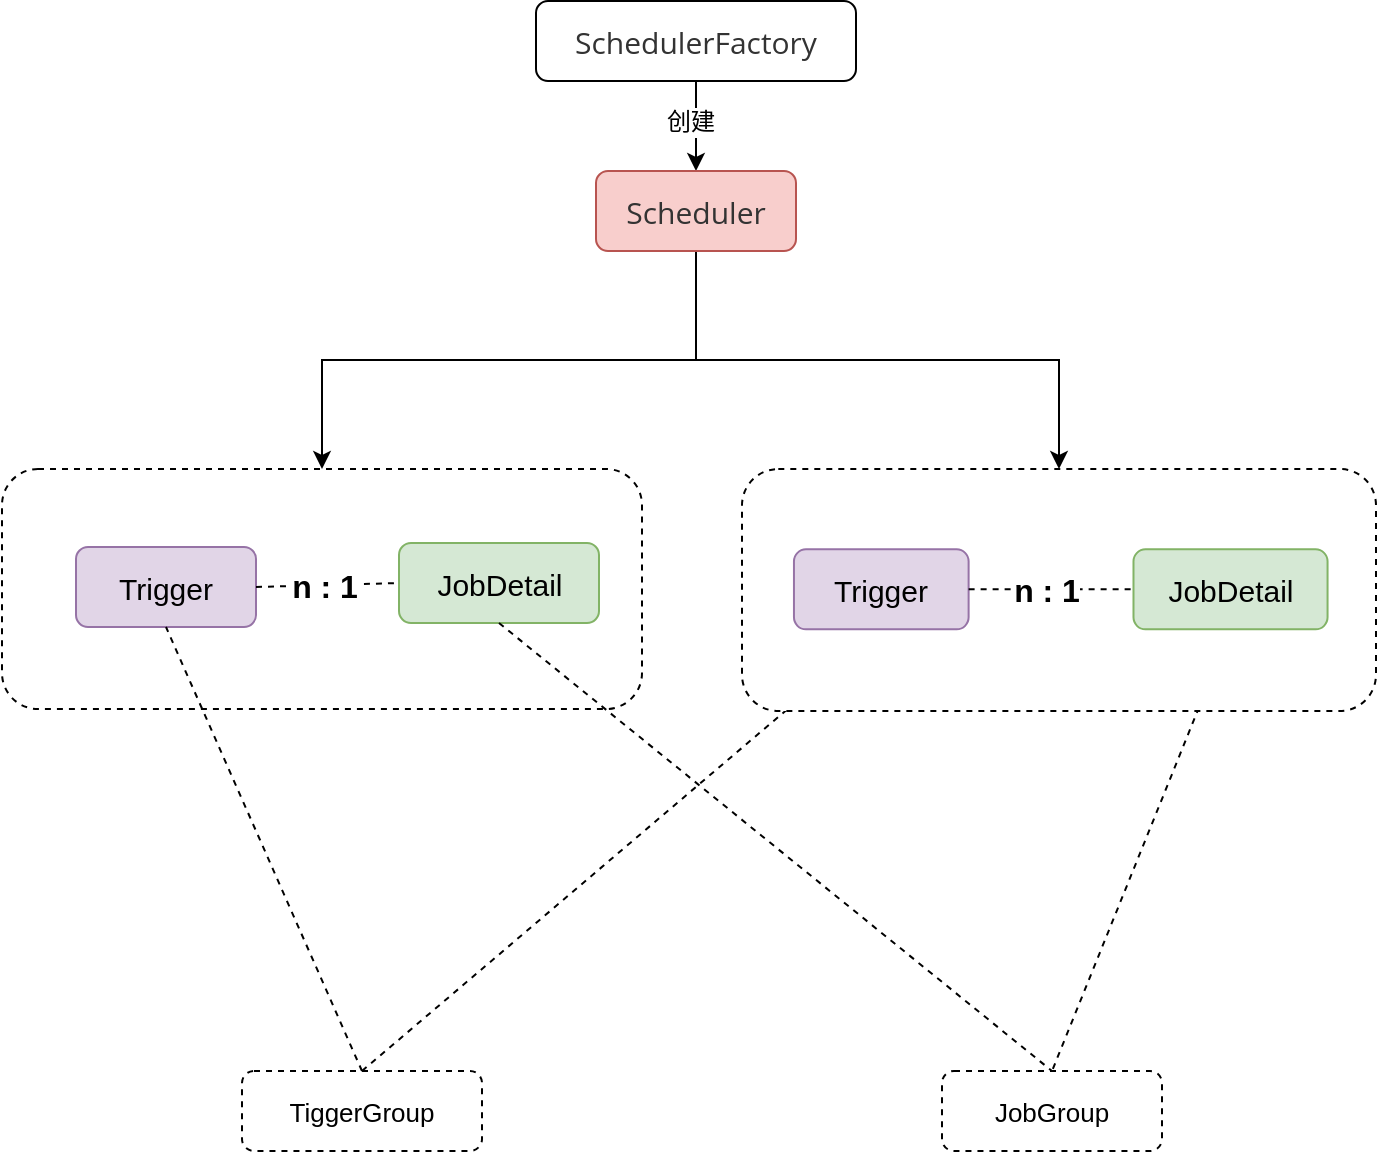 <mxfile version="11.1.1" type="device"><diagram id="NvA155v1_6Hawmuyx7Db" name="第 1 页"><mxGraphModel dx="946" dy="682" grid="1" gridSize="10" guides="1" tooltips="1" connect="1" arrows="1" fold="1" page="1" pageScale="1" pageWidth="827" pageHeight="1169" math="0" shadow="0"><root><mxCell id="0"/><mxCell id="1" parent="0"/><mxCell id="0SuoqI5B0W47R6Y4plsR-1" value="" style="group" vertex="1" connectable="0" parent="1"><mxGeometry x="19" y="246.5" width="320" height="120" as="geometry"/></mxCell><mxCell id="RcoEBOkFjxJV62-SKbi_-30" value="" style="rounded=1;whiteSpace=wrap;html=1;fontSize=16;dashed=1;labelBackgroundColor=none;" parent="0SuoqI5B0W47R6Y4plsR-1" vertex="1"><mxGeometry width="320" height="120" as="geometry"/></mxCell><mxCell id="RcoEBOkFjxJV62-SKbi_-2" value="&lt;font style=&quot;font-size: 15px&quot;&gt;Trigger&lt;/font&gt;" style="rounded=1;whiteSpace=wrap;html=1;fillColor=#e1d5e7;strokeColor=#9673a6;" parent="0SuoqI5B0W47R6Y4plsR-1" vertex="1"><mxGeometry x="37" y="39" width="90" height="40" as="geometry"/></mxCell><mxCell id="RcoEBOkFjxJV62-SKbi_-3" value="&lt;font style=&quot;font-size: 15px&quot;&gt;JobDetail&lt;/font&gt;" style="rounded=1;whiteSpace=wrap;html=1;fillColor=#d5e8d4;strokeColor=#82b366;" parent="0SuoqI5B0W47R6Y4plsR-1" vertex="1"><mxGeometry x="198.5" y="37" width="100" height="40" as="geometry"/></mxCell><mxCell id="RcoEBOkFjxJV62-SKbi_-8" value="" style="endArrow=none;dashed=1;html=1;exitX=1;exitY=0.5;exitDx=0;exitDy=0;entryX=0;entryY=0.5;entryDx=0;entryDy=0;" parent="0SuoqI5B0W47R6Y4plsR-1" source="RcoEBOkFjxJV62-SKbi_-2" target="RcoEBOkFjxJV62-SKbi_-3" edge="1"><mxGeometry width="50" height="50" relative="1" as="geometry"><mxPoint x="20" y="171" as="sourcePoint"/><mxPoint x="70" y="121" as="targetPoint"/></mxGeometry></mxCell><mxCell id="RcoEBOkFjxJV62-SKbi_-17" value="n : 1" style="text;html=1;resizable=0;points=[];align=center;verticalAlign=middle;labelBackgroundColor=#ffffff;fontSize=16;fontStyle=1" parent="RcoEBOkFjxJV62-SKbi_-8" vertex="1" connectable="0"><mxGeometry x="-0.061" relative="1" as="geometry"><mxPoint as="offset"/></mxGeometry></mxCell><mxCell id="RcoEBOkFjxJV62-SKbi_-13" style="edgeStyle=orthogonalEdgeStyle;rounded=0;orthogonalLoop=1;jettySize=auto;html=1;exitX=0.5;exitY=1;exitDx=0;exitDy=0;entryX=0.5;entryY=0;entryDx=0;entryDy=0;" parent="1" source="RcoEBOkFjxJV62-SKbi_-1" target="RcoEBOkFjxJV62-SKbi_-4" edge="1"><mxGeometry relative="1" as="geometry"/></mxCell><mxCell id="RcoEBOkFjxJV62-SKbi_-14" value="创建" style="text;html=1;resizable=0;points=[];align=center;verticalAlign=middle;labelBackgroundColor=#ffffff;" parent="RcoEBOkFjxJV62-SKbi_-13" vertex="1" connectable="0"><mxGeometry x="-0.111" y="-3" relative="1" as="geometry"><mxPoint as="offset"/></mxGeometry></mxCell><mxCell id="RcoEBOkFjxJV62-SKbi_-1" value="&lt;span style=&quot;color: rgb(51 , 51 , 51) ; font-family: &amp;#34;open sans&amp;#34; , &amp;#34;clear sans&amp;#34; , &amp;#34;helvetica neue&amp;#34; , &amp;#34;helvetica&amp;#34; , &amp;#34;arial&amp;#34; , sans-serif ; white-space: pre-wrap ; background-color: rgb(255 , 255 , 255)&quot;&gt;&lt;font style=&quot;font-size: 15px&quot;&gt;SchedulerFactory&lt;/font&gt;&lt;/span&gt;" style="rounded=1;whiteSpace=wrap;html=1;" parent="1" vertex="1"><mxGeometry x="286" y="12.5" width="160" height="40" as="geometry"/></mxCell><mxCell id="RcoEBOkFjxJV62-SKbi_-41" style="edgeStyle=orthogonalEdgeStyle;rounded=0;orthogonalLoop=1;jettySize=auto;html=1;exitX=0.5;exitY=1;exitDx=0;exitDy=0;entryX=0.5;entryY=0;entryDx=0;entryDy=0;fontSize=16;" parent="1" source="RcoEBOkFjxJV62-SKbi_-4" target="RcoEBOkFjxJV62-SKbi_-30" edge="1"><mxGeometry relative="1" as="geometry"/></mxCell><mxCell id="RcoEBOkFjxJV62-SKbi_-42" style="edgeStyle=orthogonalEdgeStyle;rounded=0;orthogonalLoop=1;jettySize=auto;html=1;exitX=0.5;exitY=1;exitDx=0;exitDy=0;fontSize=16;" parent="1" source="RcoEBOkFjxJV62-SKbi_-4" target="RcoEBOkFjxJV62-SKbi_-34" edge="1"><mxGeometry relative="1" as="geometry"/></mxCell><mxCell id="RcoEBOkFjxJV62-SKbi_-4" value="&lt;span style=&quot;color: rgb(51 , 51 , 51) ; font-family: &amp;#34;open sans&amp;#34; , &amp;#34;clear sans&amp;#34; , &amp;#34;helvetica neue&amp;#34; , &amp;#34;helvetica&amp;#34; , &amp;#34;arial&amp;#34; , sans-serif ; font-size: 15px ; white-space: pre-wrap&quot;&gt;Scheduler&lt;/span&gt;" style="rounded=1;whiteSpace=wrap;html=1;fontSize=15;fillColor=#f8cecc;strokeColor=#b85450;" parent="1" vertex="1"><mxGeometry x="316" y="97.5" width="100" height="40" as="geometry"/></mxCell><mxCell id="RcoEBOkFjxJV62-SKbi_-35" value="TiggerGroup" style="rounded=1;whiteSpace=wrap;html=1;dashed=1;labelBackgroundColor=none;fontSize=13;" parent="1" vertex="1"><mxGeometry x="139" y="547.5" width="120" height="40" as="geometry"/></mxCell><mxCell id="RcoEBOkFjxJV62-SKbi_-36" value="" style="endArrow=none;dashed=1;html=1;fontSize=16;exitX=0.5;exitY=0;exitDx=0;exitDy=0;entryX=0.5;entryY=1;entryDx=0;entryDy=0;" parent="1" source="RcoEBOkFjxJV62-SKbi_-35" target="RcoEBOkFjxJV62-SKbi_-2" edge="1"><mxGeometry width="50" height="50" relative="1" as="geometry"><mxPoint x="216" y="507.5" as="sourcePoint"/><mxPoint x="266" y="457.5" as="targetPoint"/></mxGeometry></mxCell><mxCell id="RcoEBOkFjxJV62-SKbi_-37" value="" style="endArrow=none;dashed=1;html=1;fontSize=16;entryX=0.5;entryY=1;entryDx=0;entryDy=0;exitX=0.5;exitY=0;exitDx=0;exitDy=0;" parent="1" source="RcoEBOkFjxJV62-SKbi_-35" target="RcoEBOkFjxJV62-SKbi_-21" edge="1"><mxGeometry width="50" height="50" relative="1" as="geometry"><mxPoint x="356" y="577.5" as="sourcePoint"/><mxPoint x="406" y="527.5" as="targetPoint"/></mxGeometry></mxCell><mxCell id="RcoEBOkFjxJV62-SKbi_-38" value="JobGroup" style="rounded=1;whiteSpace=wrap;html=1;dashed=1;labelBackgroundColor=none;fontSize=13;" parent="1" vertex="1"><mxGeometry x="489" y="547.5" width="110" height="40" as="geometry"/></mxCell><mxCell id="RcoEBOkFjxJV62-SKbi_-43" value="" style="endArrow=none;dashed=1;html=1;fontSize=16;exitX=0.5;exitY=1;exitDx=0;exitDy=0;entryX=0.5;entryY=0;entryDx=0;entryDy=0;" parent="1" source="RcoEBOkFjxJV62-SKbi_-3" target="RcoEBOkFjxJV62-SKbi_-38" edge="1"><mxGeometry width="50" height="50" relative="1" as="geometry"><mxPoint x="456" y="517.5" as="sourcePoint"/><mxPoint x="506" y="467.5" as="targetPoint"/></mxGeometry></mxCell><mxCell id="RcoEBOkFjxJV62-SKbi_-44" value="" style="endArrow=none;dashed=1;html=1;fontSize=16;exitX=0.5;exitY=1;exitDx=0;exitDy=0;entryX=0.5;entryY=0;entryDx=0;entryDy=0;" parent="1" source="RcoEBOkFjxJV62-SKbi_-22" target="RcoEBOkFjxJV62-SKbi_-38" edge="1"><mxGeometry width="50" height="50" relative="1" as="geometry"><mxPoint x="416" y="517.5" as="sourcePoint"/><mxPoint x="466" y="467.5" as="targetPoint"/></mxGeometry></mxCell><mxCell id="0SuoqI5B0W47R6Y4plsR-2" value="" style="group" vertex="1" connectable="0" parent="1"><mxGeometry x="389" y="246.5" width="317" height="121" as="geometry"/></mxCell><mxCell id="RcoEBOkFjxJV62-SKbi_-34" value="" style="rounded=1;whiteSpace=wrap;html=1;fontSize=16;dashed=1;labelBackgroundColor=none;" parent="0SuoqI5B0W47R6Y4plsR-2" vertex="1"><mxGeometry width="317" height="121" as="geometry"/></mxCell><mxCell id="RcoEBOkFjxJV62-SKbi_-21" value="&lt;font style=&quot;font-size: 15px&quot;&gt;Trigger&lt;/font&gt;" style="rounded=1;whiteSpace=wrap;html=1;fillColor=#e1d5e7;strokeColor=#9673a6;" parent="0SuoqI5B0W47R6Y4plsR-2" vertex="1"><mxGeometry x="25.98" y="40.187" width="87.329" height="40" as="geometry"/></mxCell><mxCell id="RcoEBOkFjxJV62-SKbi_-22" value="&lt;font style=&quot;font-size: 15px&quot;&gt;JobDetail&lt;/font&gt;" style="rounded=1;whiteSpace=wrap;html=1;fillColor=#d5e8d4;strokeColor=#82b366;" parent="0SuoqI5B0W47R6Y4plsR-2" vertex="1"><mxGeometry x="195.746" y="40.187" width="97.033" height="40" as="geometry"/></mxCell><mxCell id="RcoEBOkFjxJV62-SKbi_-23" value="" style="endArrow=none;dashed=1;html=1;exitX=1;exitY=0.5;exitDx=0;exitDy=0;entryX=0;entryY=0.5;entryDx=0;entryDy=0;" parent="0SuoqI5B0W47R6Y4plsR-2" source="RcoEBOkFjxJV62-SKbi_-21" target="RcoEBOkFjxJV62-SKbi_-22" edge="1"><mxGeometry width="50" height="50" relative="1" as="geometry"><mxPoint x="15.442" y="139.553" as="sourcePoint"/><mxPoint x="60.858" y="99.22" as="targetPoint"/></mxGeometry></mxCell><mxCell id="RcoEBOkFjxJV62-SKbi_-24" value="n : 1" style="text;html=1;resizable=0;points=[];align=center;verticalAlign=middle;labelBackgroundColor=#ffffff;fontSize=16;fontStyle=1" parent="RcoEBOkFjxJV62-SKbi_-23" vertex="1" connectable="0"><mxGeometry x="-0.061" relative="1" as="geometry"><mxPoint as="offset"/></mxGeometry></mxCell></root></mxGraphModel></diagram></mxfile>
